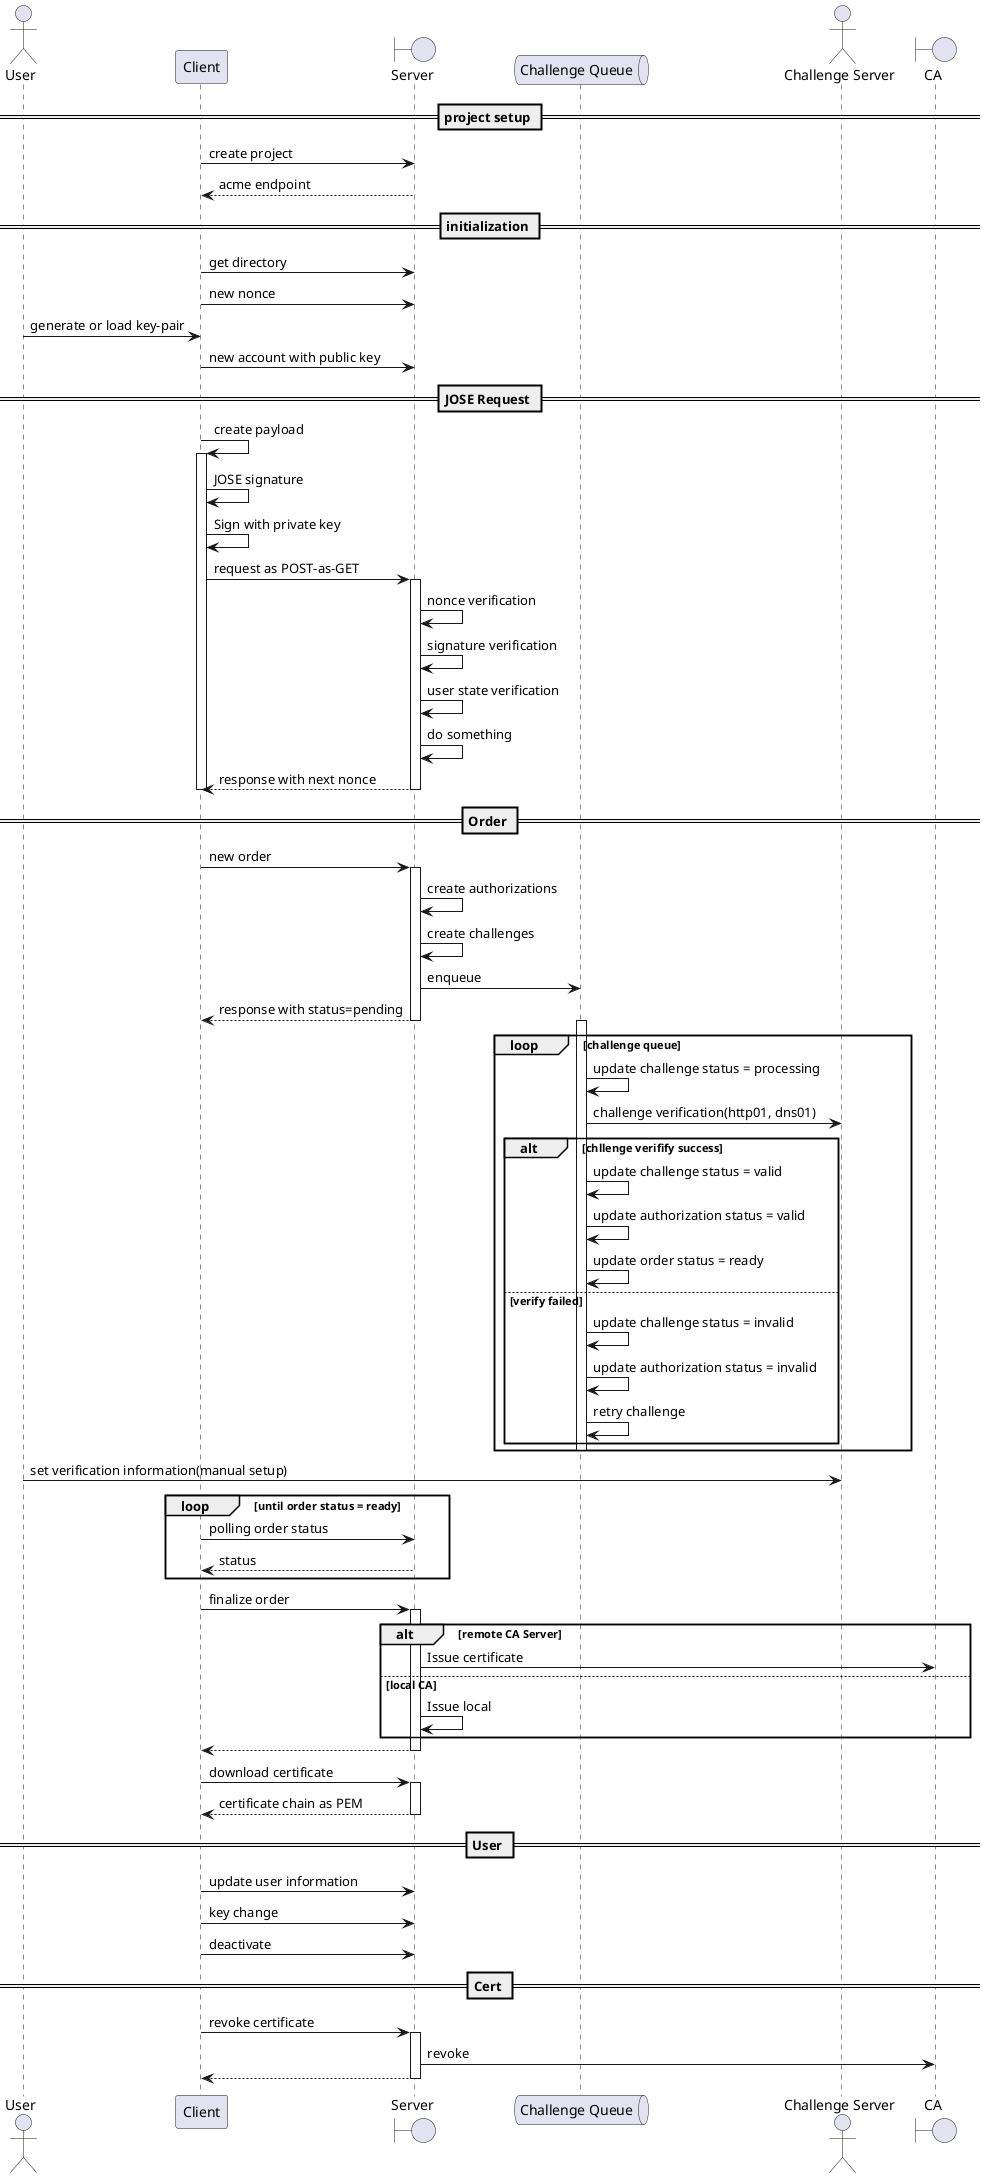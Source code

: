 @startuml ACME
skinparam handwritten false
actor User as User
participant Client
boundary Server as Server
queue "Challenge Queue" as ChallengeQueue
actor "Challenge Server" as ChallengeServer
boundary CA as CA

== project setup ==
Client -> Server: create project
return acme endpoint

== initialization ==
Client -> Server: get directory
Client -> Server: new nonce
User -> Client: generate or load key-pair
Client -> Server: new account with public key

== JOSE Request ==
Client -> Client: create payload
activate Client
Client -> Client: JOSE signature
Client -> Client: Sign with private key
Client -> Server: request as POST-as-GET
activate Server
Server -> Server: nonce verification
Server -> Server: signature verification
Server -> Server: user state verification
Server -> Server: do something
return response with next nonce
deactivate Client

== Order ==
Client -> Server: new order
activate Server
Server -> Server: create authorizations
Server -> Server: create challenges
Server -> ChallengeQueue: enqueue
return response with status=pending
loop challenge queue
    activate ChallengeQueue
    ChallengeQueue -> ChallengeQueue: update challenge status = processing
    ChallengeQueue -> ChallengeServer: challenge verification(http01, dns01)
    alt chllenge verifify success
        ChallengeQueue -> ChallengeQueue: update challenge status = valid
        ChallengeQueue -> ChallengeQueue: update authorization status = valid
        ChallengeQueue -> ChallengeQueue: update order status = ready
    else verify failed
        ChallengeQueue -> ChallengeQueue: update challenge status = invalid
        ChallengeQueue -> ChallengeQueue: update authorization status = invalid
        ChallengeQueue -> ChallengeQueue: retry challenge
    end
    deactivate ChallengeQueue
end
User -> ChallengeServer: set verification information(manual setup)
loop until order status = ready
    Client -> Server: polling order status
    return status
end

Client -> Server: finalize order
activate Server
    alt remote CA Server
        Server -> CA: Issue certificate
    else local CA
        Server -> Server: Issue local 
    end
return 

Client -> Server: download certificate
activate Server
return certificate chain as PEM

== User ==
Client -> Server: update user information
Client -> Server: key change
Client -> Server: deactivate

== Cert ==
Client -> Server: revoke certificate
activate Server
Server -> CA: revoke
return

@enduml
